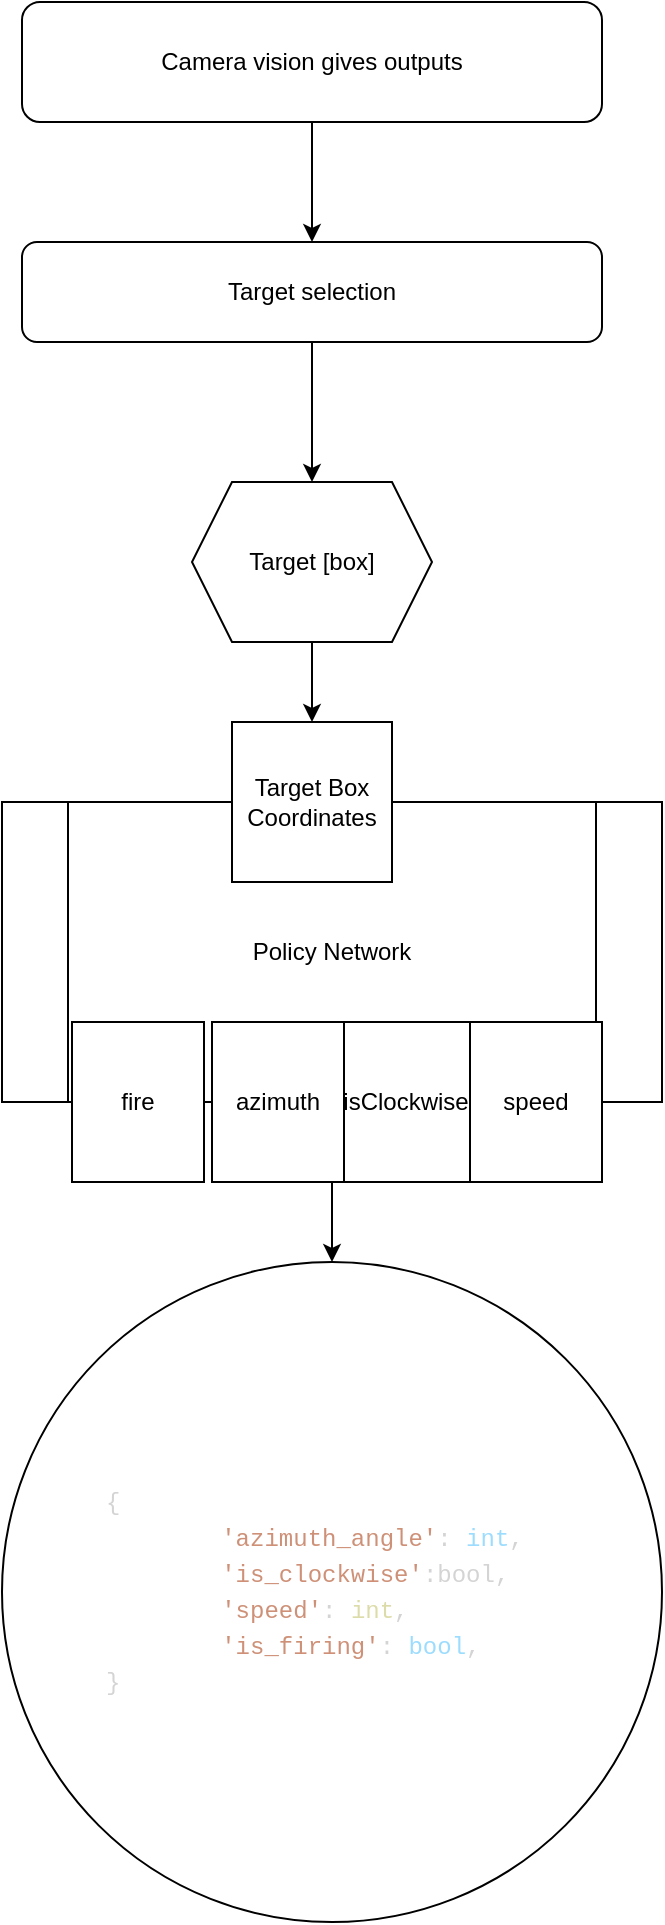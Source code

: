 <mxfile>
    <diagram id="u0GKcI2Sj2dAF65e4qwR" name="Page-1">
        <mxGraphModel dx="1193" dy="918" grid="1" gridSize="10" guides="1" tooltips="1" connect="1" arrows="1" fold="1" page="1" pageScale="1" pageWidth="827" pageHeight="1169" math="0" shadow="0">
            <root>
                <mxCell id="0"/>
                <mxCell id="1" parent="0"/>
                <mxCell id="16" style="edgeStyle=none;html=1;entryX=0.5;entryY=0;entryDx=0;entryDy=0;" parent="1" source="2" target="3" edge="1">
                    <mxGeometry relative="1" as="geometry"/>
                </mxCell>
                <mxCell id="2" value="Camera vision gives outputs" style="rounded=1;whiteSpace=wrap;html=1;" parent="1" vertex="1">
                    <mxGeometry x="250" y="100" width="290" height="60" as="geometry"/>
                </mxCell>
                <mxCell id="17" style="edgeStyle=none;html=1;" parent="1" source="3" target="5" edge="1">
                    <mxGeometry relative="1" as="geometry"/>
                </mxCell>
                <mxCell id="3" value="Target selection" style="rounded=1;whiteSpace=wrap;html=1;" parent="1" vertex="1">
                    <mxGeometry x="250" y="220" width="290" height="50" as="geometry"/>
                </mxCell>
                <mxCell id="18" style="edgeStyle=none;html=1;" parent="1" source="5" target="7" edge="1">
                    <mxGeometry relative="1" as="geometry"/>
                </mxCell>
                <mxCell id="5" value="Target [box]&lt;br&gt;" style="shape=hexagon;perimeter=hexagonPerimeter2;whiteSpace=wrap;html=1;fixedSize=1;" parent="1" vertex="1">
                    <mxGeometry x="335" y="340" width="120" height="80" as="geometry"/>
                </mxCell>
                <mxCell id="15" style="edgeStyle=none;html=1;entryX=0.5;entryY=0;entryDx=0;entryDy=0;" parent="1" source="6" target="14" edge="1">
                    <mxGeometry relative="1" as="geometry"/>
                </mxCell>
                <mxCell id="6" value="Policy Network" style="shape=process;whiteSpace=wrap;html=1;backgroundOutline=1;" parent="1" vertex="1">
                    <mxGeometry x="240" y="500" width="330" height="150" as="geometry"/>
                </mxCell>
                <mxCell id="7" value="Target Box Coordinates" style="whiteSpace=wrap;html=1;aspect=fixed;" parent="1" vertex="1">
                    <mxGeometry x="355" y="460" width="80" height="80" as="geometry"/>
                </mxCell>
                <mxCell id="10" value="fire" style="rounded=0;whiteSpace=wrap;html=1;" parent="1" vertex="1">
                    <mxGeometry x="275" y="610" width="66" height="80" as="geometry"/>
                </mxCell>
                <mxCell id="11" value="isClockwise" style="rounded=0;whiteSpace=wrap;html=1;" parent="1" vertex="1">
                    <mxGeometry x="409" y="610" width="66" height="80" as="geometry"/>
                </mxCell>
                <mxCell id="12" value="speed" style="rounded=0;whiteSpace=wrap;html=1;" parent="1" vertex="1">
                    <mxGeometry x="474" y="610" width="66" height="80" as="geometry"/>
                </mxCell>
                <mxCell id="13" value="azimuth" style="rounded=0;whiteSpace=wrap;html=1;" parent="1" vertex="1">
                    <mxGeometry x="345" y="610" width="66" height="80" as="geometry"/>
                </mxCell>
                <mxCell id="14" value="&lt;div style=&quot;font-family: Menlo, Monaco, &amp;quot;Courier New&amp;quot;, monospace; line-height: 18px;&quot;&gt;&lt;div style=&quot;color: rgb(212, 212, 212);&quot;&gt;{&lt;/div&gt;&lt;div style=&quot;color: rgb(212, 212, 212);&quot;&gt;                    &lt;span style=&quot;color: #ce9178;&quot;&gt;&lt;span style=&quot;white-space: pre;&quot;&gt;&#9;&lt;/span&gt;'azimuth_angle'&lt;/span&gt;: &lt;span style=&quot;color: #9cdcfe;&quot;&gt;int&lt;/span&gt;,&lt;/div&gt;&lt;div style=&quot;color: rgb(212, 212, 212);&quot;&gt;                    &lt;span style=&quot;color: #ce9178;&quot;&gt;&lt;span style=&quot;white-space: pre;&quot;&gt;&#9;&lt;/span&gt;'is_clockwise'&lt;/span&gt;:bool,&lt;/div&gt;&lt;div style=&quot;&quot;&gt;                    &lt;span style=&quot;color: rgb(206, 145, 120);&quot;&gt;&lt;span style=&quot;white-space: pre;&quot;&gt;&#9;&lt;/span&gt;'speed'&lt;/span&gt;&lt;font color=&quot;#d4d4d4&quot;&gt;: &lt;/font&gt;&lt;font color=&quot;#dcdcaa&quot;&gt;int&lt;/font&gt;&lt;font color=&quot;#d4d4d4&quot;&gt;,&lt;/font&gt;&lt;/div&gt;&lt;div style=&quot;&quot;&gt;&lt;span style=&quot;color: rgb(212, 212, 212);&quot;&gt;                    &lt;span style=&quot;color: #ce9178;&quot;&gt;&lt;span style=&quot;white-space: pre;&quot;&gt;&#9;&lt;/span&gt;'is_firing'&lt;/span&gt;: &lt;/span&gt;&lt;font color=&quot;#9cdcfe&quot;&gt;bool&lt;/font&gt;&lt;font color=&quot;#d4d4d4&quot;&gt;,&lt;/font&gt;&lt;/div&gt;&lt;div style=&quot;color: rgb(212, 212, 212);&quot;&gt;                }&lt;/div&gt;&lt;/div&gt;" style="ellipse;whiteSpace=wrap;html=1;aspect=fixed;align=left;spacingLeft=50;spacingRight=50;" parent="1" vertex="1">
                    <mxGeometry x="240" y="730" width="330" height="330" as="geometry"/>
                </mxCell>
            </root>
        </mxGraphModel>
    </diagram>
</mxfile>
